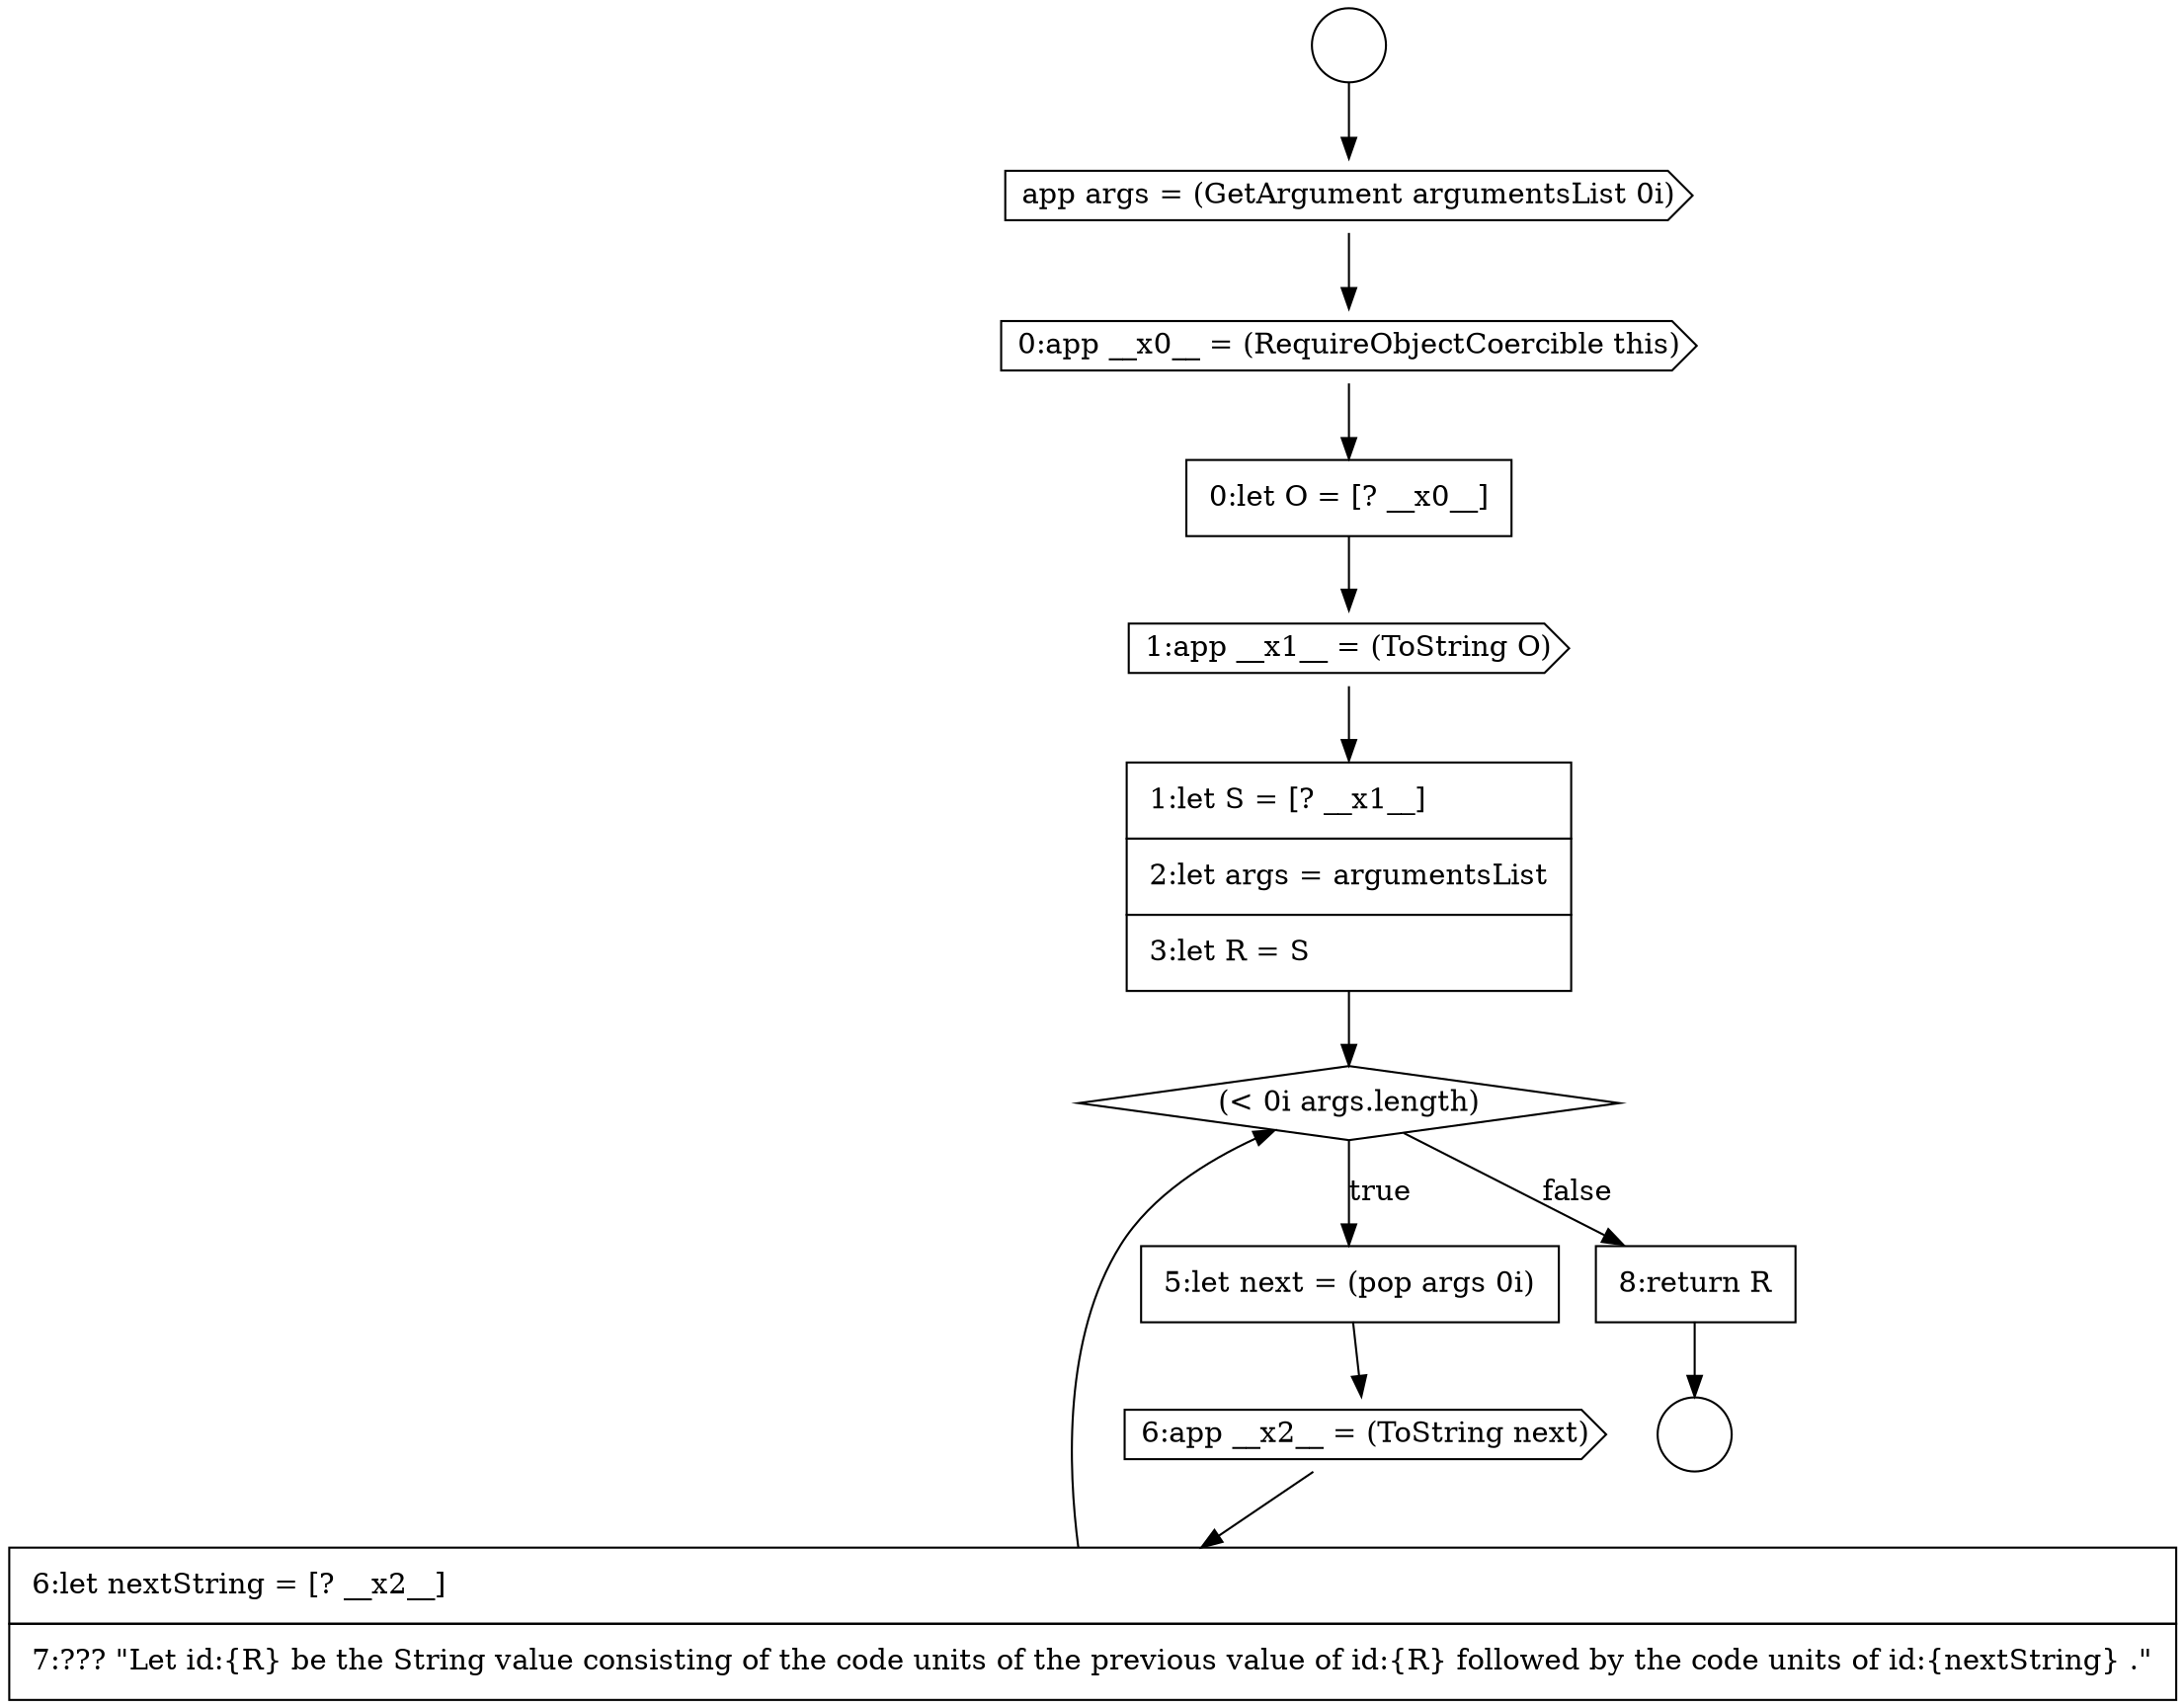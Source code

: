 digraph {
  node11880 [shape=cds, label=<<font color="black">1:app __x1__ = (ToString O)</font>> color="black" fillcolor="white" style=filled]
  node11881 [shape=none, margin=0, label=<<font color="black">
    <table border="0" cellborder="1" cellspacing="0" cellpadding="10">
      <tr><td align="left">1:let S = [? __x1__]</td></tr>
      <tr><td align="left">2:let args = argumentsList</td></tr>
      <tr><td align="left">3:let R = S</td></tr>
    </table>
  </font>> color="black" fillcolor="white" style=filled]
  node11876 [shape=circle label=" " color="black" fillcolor="white" style=filled]
  node11885 [shape=none, margin=0, label=<<font color="black">
    <table border="0" cellborder="1" cellspacing="0" cellpadding="10">
      <tr><td align="left">6:let nextString = [? __x2__]</td></tr>
      <tr><td align="left">7:??? &quot;Let id:{R} be the String value consisting of the code units of the previous value of id:{R} followed by the code units of id:{nextString} .&quot;</td></tr>
    </table>
  </font>> color="black" fillcolor="white" style=filled]
  node11884 [shape=cds, label=<<font color="black">6:app __x2__ = (ToString next)</font>> color="black" fillcolor="white" style=filled]
  node11877 [shape=cds, label=<<font color="black">app args = (GetArgument argumentsList 0i)</font>> color="black" fillcolor="white" style=filled]
  node11878 [shape=cds, label=<<font color="black">0:app __x0__ = (RequireObjectCoercible this)</font>> color="black" fillcolor="white" style=filled]
  node11883 [shape=none, margin=0, label=<<font color="black">
    <table border="0" cellborder="1" cellspacing="0" cellpadding="10">
      <tr><td align="left">5:let next = (pop args 0i)</td></tr>
    </table>
  </font>> color="black" fillcolor="white" style=filled]
  node11882 [shape=diamond, label=<<font color="black">(&lt; 0i args.length)</font>> color="black" fillcolor="white" style=filled]
  node11879 [shape=none, margin=0, label=<<font color="black">
    <table border="0" cellborder="1" cellspacing="0" cellpadding="10">
      <tr><td align="left">0:let O = [? __x0__]</td></tr>
    </table>
  </font>> color="black" fillcolor="white" style=filled]
  node11886 [shape=none, margin=0, label=<<font color="black">
    <table border="0" cellborder="1" cellspacing="0" cellpadding="10">
      <tr><td align="left">8:return R</td></tr>
    </table>
  </font>> color="black" fillcolor="white" style=filled]
  node11875 [shape=circle label=" " color="black" fillcolor="white" style=filled]
  node11878 -> node11879 [ color="black"]
  node11880 -> node11881 [ color="black"]
  node11881 -> node11882 [ color="black"]
  node11877 -> node11878 [ color="black"]
  node11885 -> node11882 [ color="black"]
  node11879 -> node11880 [ color="black"]
  node11886 -> node11876 [ color="black"]
  node11882 -> node11883 [label=<<font color="black">true</font>> color="black"]
  node11882 -> node11886 [label=<<font color="black">false</font>> color="black"]
  node11875 -> node11877 [ color="black"]
  node11883 -> node11884 [ color="black"]
  node11884 -> node11885 [ color="black"]
}
